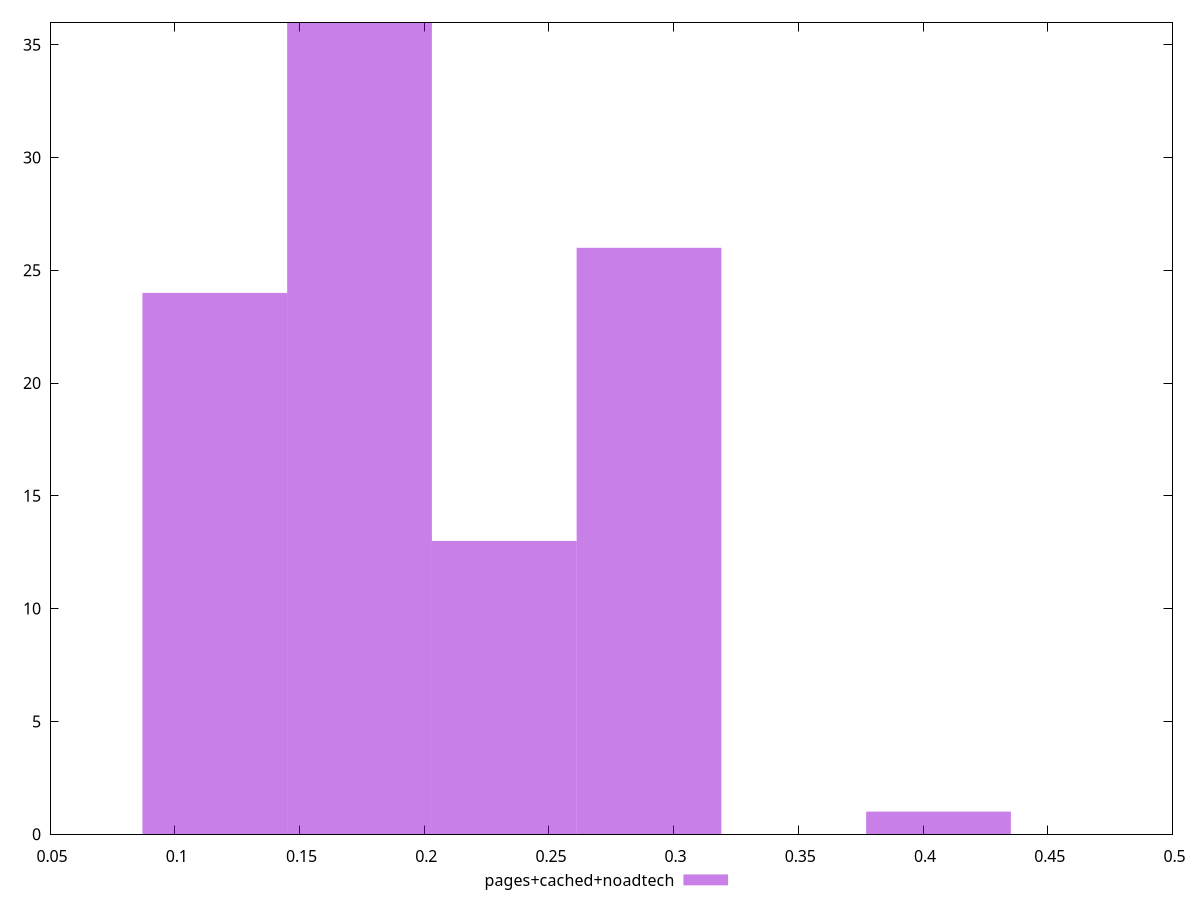 $_pagesCachedNoadtech <<EOF
0.17408320890831847 36
0.29013868151386407 26
0.11605547260554563 24
0.23211094521109127 13
0.40619415411940973 1
EOF
set key outside below
set terminal pngcairo
set output "report_00005_2020-11-02T22-26-11.212Z/cumulative-layout-shift/pages+cached+noadtech//raw_hist.png"
set yrange [0:36]
set boxwidth 0.05802773630277282
set style fill transparent solid 0.5 noborder
plot $_pagesCachedNoadtech title "pages+cached+noadtech" with boxes ,